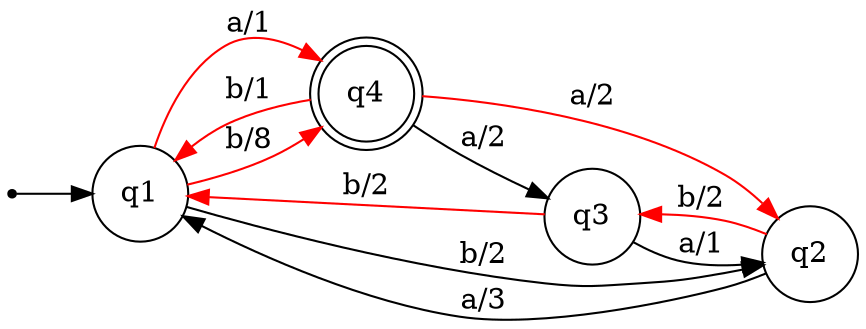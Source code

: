 digraph Automaton {
    node [shape=point] INIT;
    q4 [shape="doublecircle"];
    node [shape=circle];
    rankdir = LR;
    INIT -> q1;
    q1 -> q2 [label="b/2"];
    q1 -> q4 [label="b/8", color=red];
    q1 -> q4 [label="a/1", color=red];
    q2 -> q1 [label="a/3"];
    q2 -> q3 [label="b/2", color=red];
    q3 -> q2 [label="a/1"];
    q3 -> q1 [label="b/2", color=red];
    q4 -> q1 [label="b/1", color=red];
    q4 -> q3 [label="a/2"];
    q4 -> q2 [label="a/2", color=red];
}
